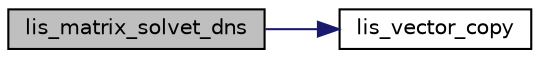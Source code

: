 digraph "lis_matrix_solvet_dns"
{
  edge [fontname="Helvetica",fontsize="10",labelfontname="Helvetica",labelfontsize="10"];
  node [fontname="Helvetica",fontsize="10",shape=record];
  rankdir="LR";
  Node14595 [label="lis_matrix_solvet_dns",height=0.2,width=0.4,color="black", fillcolor="grey75", style="filled", fontcolor="black"];
  Node14595 -> Node14596 [color="midnightblue",fontsize="10",style="solid",fontname="Helvetica"];
  Node14596 [label="lis_vector_copy",height=0.2,width=0.4,color="black", fillcolor="white", style="filled",URL="$d3/d33/lis_8h.html#abff0c4f94df1aa3723b22c7cb1725916"];
}
